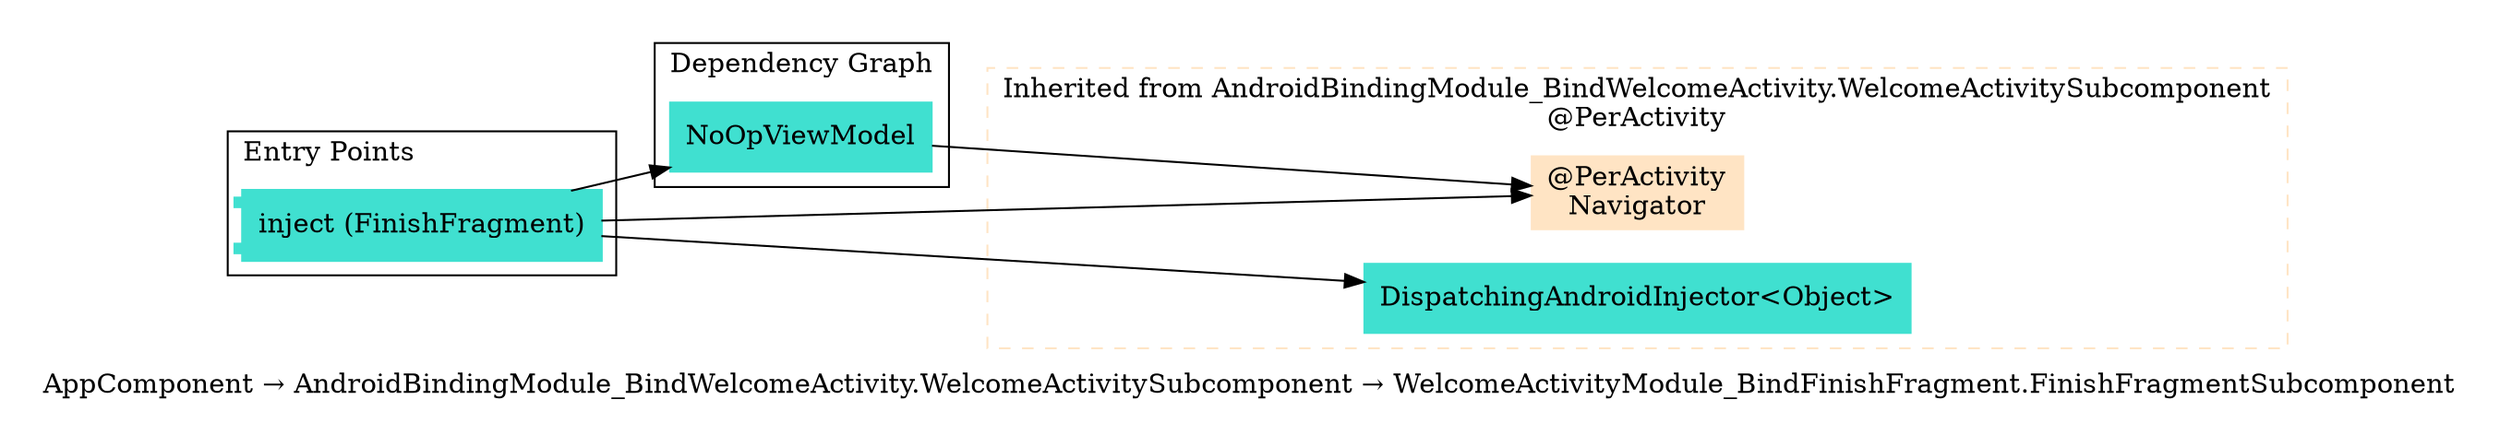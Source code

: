 digraph "org.owntracks.android.injection.components.AppComponent → org.owntracks.android.injection.modules.AndroidBindingModule_BindWelcomeActivity.WelcomeActivitySubcomponent → org.owntracks.android.ui.welcome.WelcomeActivityModule_BindFinishFragment.FinishFragmentSubcomponent" {
  graph [rankdir="LR", labeljust="l", label="AppComponent → AndroidBindingModule_BindWelcomeActivity.WelcomeActivitySubcomponent → WelcomeActivityModule_BindFinishFragment.FinishFragmentSubcomponent", pad="0.2", compound="true"]
  node [shape="rectangle", style="filled", color="turquoise"]
  subgraph "cluster_Entry Points" {
    graph [labeljust="l", label="Entry Points"]
    node [shape="component", penwidth="2"]
    "cae89f45-b3f6-42bf-8efc-967ddca5c27d" [label="inject (FinishFragment)", color="turquoise", shape="component"]
  }
  subgraph "cluster_Dependency Graph" {
    graph [labeljust="l", label="Dependency Graph"]
    "dda7c840-d3ae-428d-8b08-4c44e39edfb4" [label="NoOpViewModel", color="turquoise"]
  }
  subgraph "cluster_Subcomponents" {
    graph [labeljust="l", shape="folder", label="Subcomponents"]
  }
  subgraph "cluster_AppComponent → AndroidBindingModule_BindWelcomeActivity.WelcomeActivitySubcomponent → WelcomeActivityModule_BindFinishFragment.FinishFragmentSubcomponent" {
    graph [labeljust="c", label="Inherited from WelcomeActivityModule_BindFinishFragment.FinishFragmentSubcomponent\n@PerFragment", style="dashed", href="org.owntracks.android.ui.welcome.WelcomeActivityModule_BindFinishFragment.FinishFragmentSubcomponent.svg", color="coral"]
    "dda7c840-d3ae-428d-8b08-4c44e39edfb4" [label="NoOpViewModel", color="turquoise"]
  }
  subgraph "cluster_AppComponent → AndroidBindingModule_BindWelcomeActivity.WelcomeActivitySubcomponent" {
    graph [labeljust="c", label="Inherited from AndroidBindingModule_BindWelcomeActivity.WelcomeActivitySubcomponent\n@PerActivity", style="dashed", href="org.owntracks.android.injection.modules.AndroidBindingModule_BindWelcomeActivity.WelcomeActivitySubcomponent.svg", color="bisque"]
    "69ca124d-0071-4ac7-b709-41b58b8d31d2" [label="DispatchingAndroidInjector<Object>", color="turquoise"]
    "9bac6c9e-5393-430c-a064-abf51e635f42" [label="@PerActivity\nNavigator", color="bisque"]
    "9bac6c9e-5393-430c-a064-abf51e635f42" [label="@PerActivity\nNavigator", color="bisque"]
  }
  "cae89f45-b3f6-42bf-8efc-967ddca5c27d" -> "9bac6c9e-5393-430c-a064-abf51e635f42"
  "cae89f45-b3f6-42bf-8efc-967ddca5c27d" -> "dda7c840-d3ae-428d-8b08-4c44e39edfb4"
  "cae89f45-b3f6-42bf-8efc-967ddca5c27d" -> "69ca124d-0071-4ac7-b709-41b58b8d31d2"
  "dda7c840-d3ae-428d-8b08-4c44e39edfb4" -> "9bac6c9e-5393-430c-a064-abf51e635f42"
}
